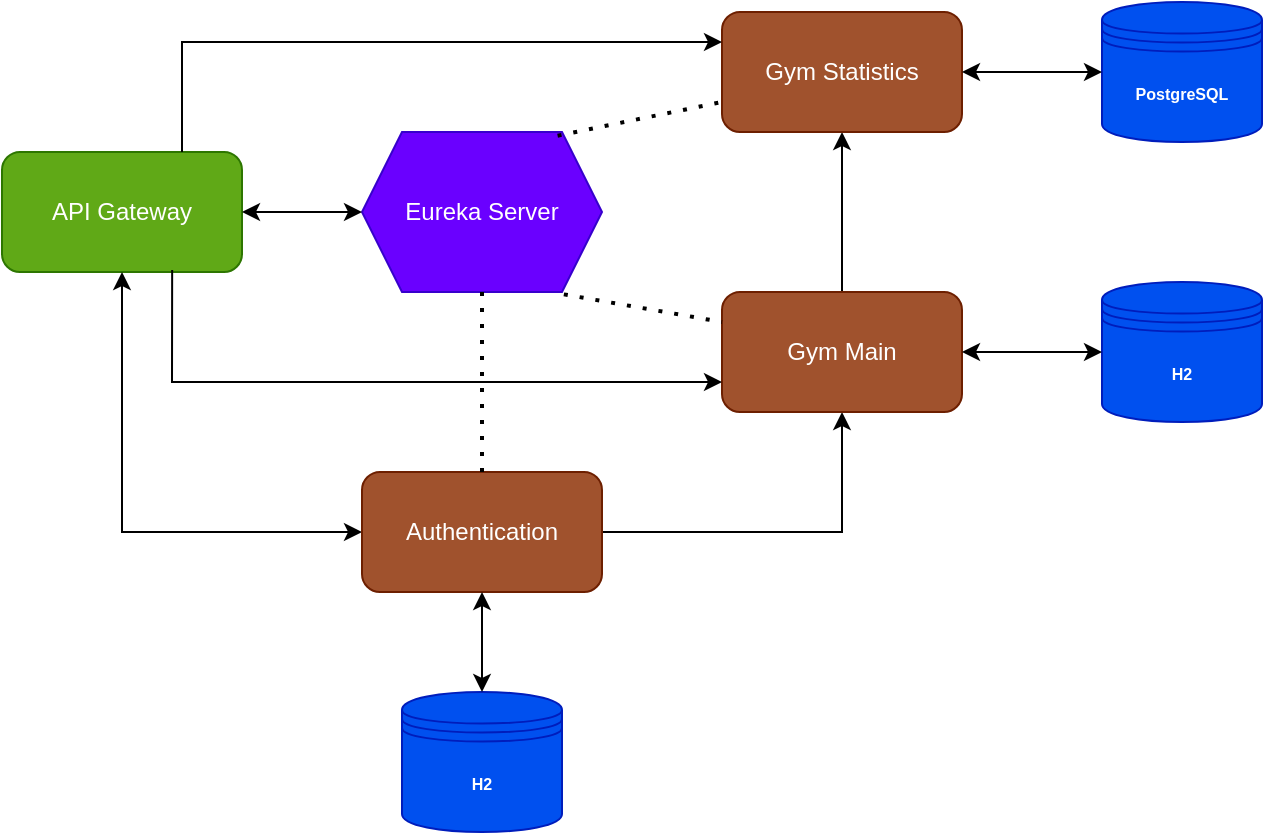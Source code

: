 <mxfile version="25.0.3">
  <diagram name="Page-1" id="UyCUt9YOfNeegB13CZS8">
    <mxGraphModel dx="840" dy="452" grid="1" gridSize="10" guides="1" tooltips="1" connect="1" arrows="1" fold="1" page="1" pageScale="1" pageWidth="850" pageHeight="1100" math="0" shadow="0">
      <root>
        <mxCell id="0" />
        <mxCell id="1" parent="0" />
        <mxCell id="HtUldh4A4xEhkK6D9P3v-1" value="API Gateway" style="rounded=1;whiteSpace=wrap;html=1;fillColor=#60a917;fontColor=#ffffff;strokeColor=#2D7600;" parent="1" vertex="1">
          <mxGeometry x="200" y="160" width="120" height="60" as="geometry" />
        </mxCell>
        <mxCell id="Ot03RypuyBV58xais_hw-1" value="&lt;h6&gt;PostgreSQL&lt;/h6&gt;" style="shape=datastore;whiteSpace=wrap;html=1;fillColor=#0050ef;fontColor=#ffffff;strokeColor=#001DBC;" parent="1" vertex="1">
          <mxGeometry x="750" y="85" width="80" height="70" as="geometry" />
        </mxCell>
        <mxCell id="Ot03RypuyBV58xais_hw-2" value="&lt;h6&gt;H2&lt;/h6&gt;" style="shape=datastore;whiteSpace=wrap;html=1;fillColor=#0050ef;fontColor=#ffffff;strokeColor=#001DBC;" parent="1" vertex="1">
          <mxGeometry x="750" y="225" width="80" height="70" as="geometry" />
        </mxCell>
        <mxCell id="uGvqFp98ZI5xQv3e657r-1" value="" style="endArrow=classic;startArrow=classic;html=1;rounded=0;entryX=0.5;entryY=1;entryDx=0;entryDy=0;exitX=0;exitY=0.5;exitDx=0;exitDy=0;" edge="1" parent="1" target="HtUldh4A4xEhkK6D9P3v-1">
          <mxGeometry width="50" height="50" relative="1" as="geometry">
            <mxPoint x="380" y="350" as="sourcePoint" />
            <mxPoint x="380" y="240" as="targetPoint" />
            <Array as="points">
              <mxPoint x="260" y="350" />
            </Array>
          </mxGeometry>
        </mxCell>
        <mxCell id="uGvqFp98ZI5xQv3e657r-2" value="" style="endArrow=classic;html=1;rounded=0;exitX=1;exitY=0.5;exitDx=0;exitDy=0;entryX=0.5;entryY=1;entryDx=0;entryDy=0;" edge="1" parent="1" source="uGvqFp98ZI5xQv3e657r-11" target="uGvqFp98ZI5xQv3e657r-10">
          <mxGeometry width="50" height="50" relative="1" as="geometry">
            <mxPoint x="500" y="350" as="sourcePoint" />
            <mxPoint x="620" y="300" as="targetPoint" />
            <Array as="points">
              <mxPoint x="620" y="350" />
            </Array>
          </mxGeometry>
        </mxCell>
        <mxCell id="uGvqFp98ZI5xQv3e657r-4" value="" style="endArrow=classic;html=1;rounded=0;entryX=0.5;entryY=1;entryDx=0;entryDy=0;exitX=0.5;exitY=0;exitDx=0;exitDy=0;" edge="1" parent="1" source="uGvqFp98ZI5xQv3e657r-10" target="uGvqFp98ZI5xQv3e657r-9">
          <mxGeometry width="50" height="50" relative="1" as="geometry">
            <mxPoint x="620" y="220" as="sourcePoint" />
            <mxPoint x="620" y="160" as="targetPoint" />
          </mxGeometry>
        </mxCell>
        <mxCell id="uGvqFp98ZI5xQv3e657r-5" value="&lt;h6&gt;H2&lt;/h6&gt;" style="shape=datastore;whiteSpace=wrap;html=1;fillColor=#0050ef;fontColor=#ffffff;strokeColor=#001DBC;" vertex="1" parent="1">
          <mxGeometry x="400" y="430" width="80" height="70" as="geometry" />
        </mxCell>
        <mxCell id="uGvqFp98ZI5xQv3e657r-9" value="Gym Statistics" style="rounded=1;whiteSpace=wrap;html=1;fillColor=#a0522d;fontColor=#ffffff;strokeColor=#6D1F00;" vertex="1" parent="1">
          <mxGeometry x="560" y="90" width="120" height="60" as="geometry" />
        </mxCell>
        <mxCell id="uGvqFp98ZI5xQv3e657r-10" value="Gym Main" style="rounded=1;whiteSpace=wrap;html=1;fillColor=#a0522d;fontColor=#ffffff;strokeColor=#6D1F00;" vertex="1" parent="1">
          <mxGeometry x="560" y="230" width="120" height="60" as="geometry" />
        </mxCell>
        <mxCell id="uGvqFp98ZI5xQv3e657r-11" value="Authentication" style="rounded=1;whiteSpace=wrap;html=1;fillColor=#a0522d;fontColor=#ffffff;strokeColor=#6D1F00;" vertex="1" parent="1">
          <mxGeometry x="380" y="320" width="120" height="60" as="geometry" />
        </mxCell>
        <mxCell id="uGvqFp98ZI5xQv3e657r-13" value="Eureka Server" style="shape=hexagon;perimeter=hexagonPerimeter2;whiteSpace=wrap;html=1;fixedSize=1;fillColor=#6a00ff;fontColor=#ffffff;strokeColor=#3700CC;" vertex="1" parent="1">
          <mxGeometry x="380" y="150" width="120" height="80" as="geometry" />
        </mxCell>
        <mxCell id="uGvqFp98ZI5xQv3e657r-16" value="" style="endArrow=classic;startArrow=classic;html=1;rounded=0;exitX=0.5;exitY=1;exitDx=0;exitDy=0;" edge="1" parent="1" source="uGvqFp98ZI5xQv3e657r-11" target="uGvqFp98ZI5xQv3e657r-5">
          <mxGeometry width="50" height="50" relative="1" as="geometry">
            <mxPoint x="430" y="310" as="sourcePoint" />
            <mxPoint x="480" y="260" as="targetPoint" />
          </mxGeometry>
        </mxCell>
        <mxCell id="uGvqFp98ZI5xQv3e657r-17" value="" style="endArrow=classic;startArrow=classic;html=1;rounded=0;exitX=0;exitY=0.5;exitDx=0;exitDy=0;entryX=1;entryY=0.5;entryDx=0;entryDy=0;" edge="1" parent="1" source="Ot03RypuyBV58xais_hw-2" target="uGvqFp98ZI5xQv3e657r-10">
          <mxGeometry width="50" height="50" relative="1" as="geometry">
            <mxPoint x="450" y="390" as="sourcePoint" />
            <mxPoint x="450" y="440" as="targetPoint" />
          </mxGeometry>
        </mxCell>
        <mxCell id="uGvqFp98ZI5xQv3e657r-18" value="" style="endArrow=classic;startArrow=classic;html=1;rounded=0;exitX=0;exitY=0.5;exitDx=0;exitDy=0;entryX=1;entryY=0.5;entryDx=0;entryDy=0;" edge="1" parent="1" source="Ot03RypuyBV58xais_hw-1" target="uGvqFp98ZI5xQv3e657r-9">
          <mxGeometry width="50" height="50" relative="1" as="geometry">
            <mxPoint x="760" y="270" as="sourcePoint" />
            <mxPoint x="690" y="270" as="targetPoint" />
          </mxGeometry>
        </mxCell>
        <mxCell id="uGvqFp98ZI5xQv3e657r-21" value="" style="endArrow=none;dashed=1;html=1;dashPattern=1 3;strokeWidth=2;rounded=0;entryX=0;entryY=0.25;entryDx=0;entryDy=0;exitX=0.841;exitY=1.015;exitDx=0;exitDy=0;exitPerimeter=0;" edge="1" parent="1" source="uGvqFp98ZI5xQv3e657r-13" target="uGvqFp98ZI5xQv3e657r-10">
          <mxGeometry width="50" height="50" relative="1" as="geometry">
            <mxPoint x="430" y="310" as="sourcePoint" />
            <mxPoint x="480" y="260" as="targetPoint" />
          </mxGeometry>
        </mxCell>
        <mxCell id="uGvqFp98ZI5xQv3e657r-22" value="" style="endArrow=none;dashed=1;html=1;dashPattern=1 3;strokeWidth=2;rounded=0;entryX=0.5;entryY=1;entryDx=0;entryDy=0;exitX=0.5;exitY=0;exitDx=0;exitDy=0;" edge="1" parent="1" source="uGvqFp98ZI5xQv3e657r-11" target="uGvqFp98ZI5xQv3e657r-13">
          <mxGeometry width="50" height="50" relative="1" as="geometry">
            <mxPoint x="440" y="310" as="sourcePoint" />
            <mxPoint x="480" y="260" as="targetPoint" />
          </mxGeometry>
        </mxCell>
        <mxCell id="uGvqFp98ZI5xQv3e657r-23" value="" style="endArrow=none;dashed=1;html=1;dashPattern=1 3;strokeWidth=2;rounded=0;entryX=0;entryY=0.75;entryDx=0;entryDy=0;exitX=0.815;exitY=0.023;exitDx=0;exitDy=0;exitPerimeter=0;" edge="1" parent="1" source="uGvqFp98ZI5xQv3e657r-13" target="uGvqFp98ZI5xQv3e657r-9">
          <mxGeometry width="50" height="50" relative="1" as="geometry">
            <mxPoint x="430" y="310" as="sourcePoint" />
            <mxPoint x="480" y="260" as="targetPoint" />
          </mxGeometry>
        </mxCell>
        <mxCell id="uGvqFp98ZI5xQv3e657r-25" value="" style="endArrow=classic;startArrow=classic;html=1;rounded=0;entryX=0;entryY=0.5;entryDx=0;entryDy=0;exitX=1;exitY=0.5;exitDx=0;exitDy=0;" edge="1" parent="1" source="HtUldh4A4xEhkK6D9P3v-1" target="uGvqFp98ZI5xQv3e657r-13">
          <mxGeometry width="50" height="50" relative="1" as="geometry">
            <mxPoint x="430" y="310" as="sourcePoint" />
            <mxPoint x="480" y="260" as="targetPoint" />
          </mxGeometry>
        </mxCell>
        <mxCell id="uGvqFp98ZI5xQv3e657r-26" value="" style="endArrow=classic;html=1;rounded=0;entryX=0;entryY=0.25;entryDx=0;entryDy=0;exitX=0.75;exitY=0;exitDx=0;exitDy=0;" edge="1" parent="1" source="HtUldh4A4xEhkK6D9P3v-1" target="uGvqFp98ZI5xQv3e657r-9">
          <mxGeometry width="50" height="50" relative="1" as="geometry">
            <mxPoint x="430" y="310" as="sourcePoint" />
            <mxPoint x="480" y="260" as="targetPoint" />
            <Array as="points">
              <mxPoint x="290" y="105" />
            </Array>
          </mxGeometry>
        </mxCell>
        <mxCell id="uGvqFp98ZI5xQv3e657r-27" value="" style="endArrow=classic;html=1;rounded=0;entryX=0;entryY=0.75;entryDx=0;entryDy=0;exitX=0.709;exitY=0.984;exitDx=0;exitDy=0;exitPerimeter=0;" edge="1" parent="1" source="HtUldh4A4xEhkK6D9P3v-1" target="uGvqFp98ZI5xQv3e657r-10">
          <mxGeometry width="50" height="50" relative="1" as="geometry">
            <mxPoint x="430" y="310" as="sourcePoint" />
            <mxPoint x="480" y="260" as="targetPoint" />
            <Array as="points">
              <mxPoint x="285" y="275" />
            </Array>
          </mxGeometry>
        </mxCell>
      </root>
    </mxGraphModel>
  </diagram>
</mxfile>
